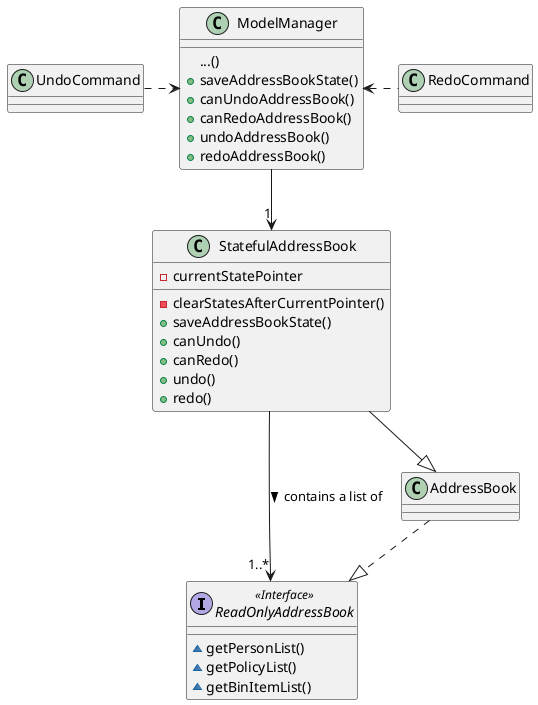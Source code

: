 @startuml

Interface ReadOnlyAddressBook <<Interface>>
ReadOnlyAddressBook : ~getPersonList()
ReadOnlyAddressBook : ~getPolicyList()
ReadOnlyAddressBook : ~getBinItemList()

class AddressBook
AddressBook ..|> ReadOnlyAddressBook

class StatefulAddressBook
StatefulAddressBook --|> AddressBook
StatefulAddressBook --> "1..*" ReadOnlyAddressBook : contains a list of >
StatefulAddressBook : -currentStatePointer
StatefulAddressBook : -clearStatesAfterCurrentPointer()
StatefulAddressBook : +saveAddressBookState()
StatefulAddressBook : +canUndo()
StatefulAddressBook : +canRedo()
StatefulAddressBook : +undo()
StatefulAddressBook : +redo()

class ModelManager
ModelManager --> "1" StatefulAddressBook
ModelManager : ...()
ModelManager : +saveAddressBookState()
ModelManager : +canUndoAddressBook()
ModelManager : +canRedoAddressBook()
ModelManager : +undoAddressBook()
ModelManager : +redoAddressBook()

class UndoCommand
UndoCommand .right.> ModelManager

class RedoCommand
RedoCommand .left.> ModelManager

@enduml
